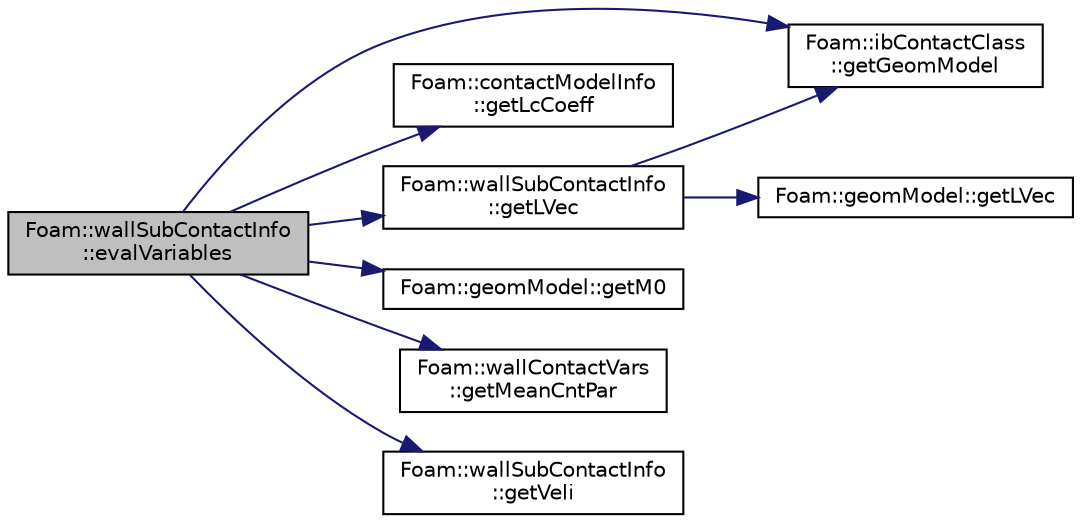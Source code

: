 digraph "Foam::wallSubContactInfo::evalVariables"
{
 // LATEX_PDF_SIZE
  edge [fontname="Helvetica",fontsize="10",labelfontname="Helvetica",labelfontsize="10"];
  node [fontname="Helvetica",fontsize="10",shape=record];
  rankdir="LR";
  Node1 [label="Foam::wallSubContactInfo\l::evalVariables",height=0.2,width=0.4,color="black", fillcolor="grey75", style="filled", fontcolor="black",tooltip=" "];
  Node1 -> Node2 [color="midnightblue",fontsize="10",style="solid"];
  Node2 [label="Foam::ibContactClass\l::getGeomModel",height=0.2,width=0.4,color="black", fillcolor="white", style="filled",URL="$classFoam_1_1ibContactClass.html#af24117aa9d6b8a28c64ce11354a2fa35",tooltip=" "];
  Node1 -> Node3 [color="midnightblue",fontsize="10",style="solid"];
  Node3 [label="Foam::contactModelInfo\l::getLcCoeff",height=0.2,width=0.4,color="black", fillcolor="white", style="filled",URL="$classFoam_1_1contactModelInfo.html#a6109f94d18a60ba2e9ce553302e086ca",tooltip=" "];
  Node1 -> Node4 [color="midnightblue",fontsize="10",style="solid"];
  Node4 [label="Foam::wallSubContactInfo\l::getLVec",height=0.2,width=0.4,color="black", fillcolor="white", style="filled",URL="$classFoam_1_1wallSubContactInfo.html#aeb01c7ad5c8f3729face695b8339b128",tooltip=" "];
  Node4 -> Node2 [color="midnightblue",fontsize="10",style="solid"];
  Node4 -> Node5 [color="midnightblue",fontsize="10",style="solid"];
  Node5 [label="Foam::geomModel::getLVec",height=0.2,width=0.4,color="black", fillcolor="white", style="filled",URL="$classFoam_1_1geomModel.html#a957190734d7273343704825943621512",tooltip=" "];
  Node1 -> Node6 [color="midnightblue",fontsize="10",style="solid"];
  Node6 [label="Foam::geomModel::getM0",height=0.2,width=0.4,color="black", fillcolor="white", style="filled",URL="$classFoam_1_1geomModel.html#a129fc60db3ccccaae26eb12e5a9fd4c0",tooltip=" "];
  Node1 -> Node7 [color="midnightblue",fontsize="10",style="solid"];
  Node7 [label="Foam::wallContactVars\l::getMeanCntPar",height=0.2,width=0.4,color="black", fillcolor="white", style="filled",URL="$classFoam_1_1wallContactVars.html#a6e81a242bdb720f04d6651386923e842",tooltip=" "];
  Node1 -> Node8 [color="midnightblue",fontsize="10",style="solid"];
  Node8 [label="Foam::wallSubContactInfo\l::getVeli",height=0.2,width=0.4,color="black", fillcolor="white", style="filled",URL="$classFoam_1_1wallSubContactInfo.html#a80317b48a92e00dc7b96accefe989516",tooltip=" "];
}
